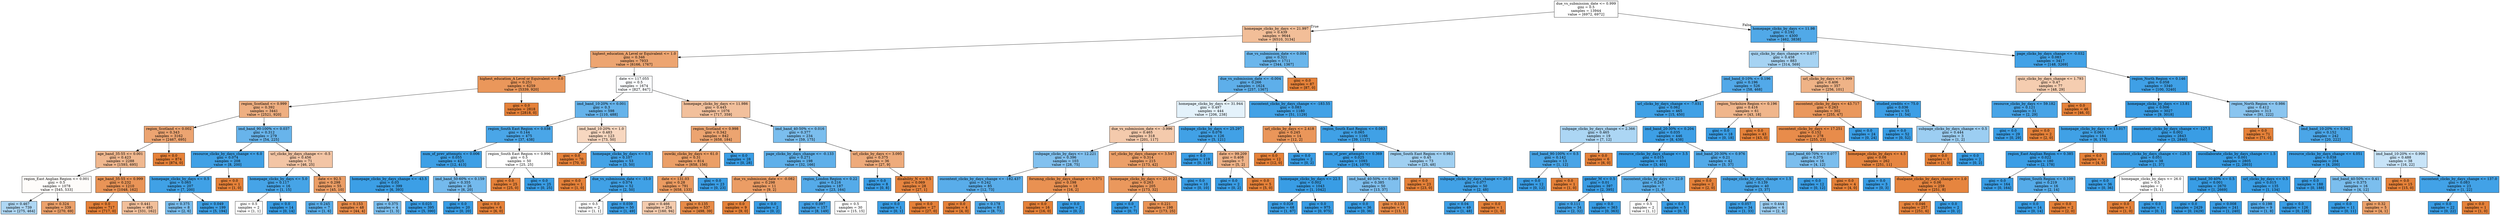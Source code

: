 digraph Tree {
node [shape=box, style="filled", color="black"] ;
0 [label="due_vs_submission_date <= 0.999\ngini = 0.5\nsamples = 13944\nvalue = [6972, 6972]", fillcolor="#e5813900"] ;
1 [label="homepage_clicks_by_days <= 21.997\ngini = 0.439\nsamples = 9644\nvalue = [6510, 3134]", fillcolor="#e5813984"] ;
0 -> 1 [labeldistance=2.5, labelangle=45, headlabel="True"] ;
2 [label="highest_education_A Level or Equivalent <= 1.0\ngini = 0.346\nsamples = 7933\nvalue = [6166, 1767]", fillcolor="#e58139b6"] ;
1 -> 2 ;
3 [label="highest_education_A Level or Equivalent <= 0.0\ngini = 0.251\nsamples = 6259\nvalue = [5339, 920]", fillcolor="#e58139d3"] ;
2 -> 3 ;
4 [label="region_Scotland <= 0.999\ngini = 0.392\nsamples = 3441\nvalue = [2521, 920]", fillcolor="#e58139a2"] ;
3 -> 4 ;
5 [label="region_Scotland <= 0.002\ngini = 0.343\nsamples = 3162\nvalue = [2467, 695]", fillcolor="#e58139b7"] ;
4 -> 5 ;
6 [label="age_band_35-55 <= 0.001\ngini = 0.423\nsamples = 2288\nvalue = [1593, 695]", fillcolor="#e5813990"] ;
5 -> 6 ;
7 [label="region_East Anglian Region <= 0.001\ngini = 0.5\nsamples = 1078\nvalue = [545, 533]", fillcolor="#e5813906"] ;
6 -> 7 ;
8 [label="gini = 0.467\nsamples = 739\nvalue = [275, 464]", fillcolor="#399de568"] ;
7 -> 8 ;
9 [label="gini = 0.324\nsamples = 339\nvalue = [270, 69]", fillcolor="#e58139be"] ;
7 -> 9 ;
10 [label="age_band_35-55 <= 0.999\ngini = 0.232\nsamples = 1210\nvalue = [1048, 162]", fillcolor="#e58139d8"] ;
6 -> 10 ;
11 [label="gini = 0.0\nsamples = 717\nvalue = [717, 0]", fillcolor="#e58139ff"] ;
10 -> 11 ;
12 [label="gini = 0.441\nsamples = 493\nvalue = [331, 162]", fillcolor="#e5813982"] ;
10 -> 12 ;
13 [label="gini = 0.0\nsamples = 874\nvalue = [874, 0]", fillcolor="#e58139ff"] ;
5 -> 13 ;
14 [label="imd_band_90-100% <= 0.037\ngini = 0.312\nsamples = 279\nvalue = [54, 225]", fillcolor="#399de5c2"] ;
4 -> 14 ;
15 [label="resource_clicks_by_days_change <= 6.0\ngini = 0.074\nsamples = 208\nvalue = [8, 200]", fillcolor="#399de5f5"] ;
14 -> 15 ;
16 [label="homepage_clicks_by_days <= 0.5\ngini = 0.065\nsamples = 207\nvalue = [7, 200]", fillcolor="#399de5f6"] ;
15 -> 16 ;
17 [label="gini = 0.375\nsamples = 8\nvalue = [2, 6]", fillcolor="#399de5aa"] ;
16 -> 17 ;
18 [label="gini = 0.049\nsamples = 199\nvalue = [5, 194]", fillcolor="#399de5f8"] ;
16 -> 18 ;
19 [label="gini = 0.0\nsamples = 1\nvalue = [1, 0]", fillcolor="#e58139ff"] ;
15 -> 19 ;
20 [label="url_clicks_by_days_change <= -0.5\ngini = 0.456\nsamples = 71\nvalue = [46, 25]", fillcolor="#e5813974"] ;
14 -> 20 ;
21 [label="homepage_clicks_by_days <= 5.0\ngini = 0.117\nsamples = 16\nvalue = [1, 15]", fillcolor="#399de5ee"] ;
20 -> 21 ;
22 [label="gini = 0.5\nsamples = 2\nvalue = [1, 1]", fillcolor="#e5813900"] ;
21 -> 22 ;
23 [label="gini = 0.0\nsamples = 14\nvalue = [0, 14]", fillcolor="#399de5ff"] ;
21 -> 23 ;
24 [label="date <= 92.5\ngini = 0.298\nsamples = 55\nvalue = [45, 10]", fillcolor="#e58139c6"] ;
20 -> 24 ;
25 [label="gini = 0.245\nsamples = 7\nvalue = [1, 6]", fillcolor="#399de5d4"] ;
24 -> 25 ;
26 [label="gini = 0.153\nsamples = 48\nvalue = [44, 4]", fillcolor="#e58139e8"] ;
24 -> 26 ;
27 [label="gini = 0.0\nsamples = 2818\nvalue = [2818, 0]", fillcolor="#e58139ff"] ;
3 -> 27 ;
28 [label="date <= 117.055\ngini = 0.5\nsamples = 1674\nvalue = [827, 847]", fillcolor="#399de506"] ;
2 -> 28 ;
29 [label="imd_band_10-20% <= 0.001\ngini = 0.3\nsamples = 598\nvalue = [110, 488]", fillcolor="#399de5c6"] ;
28 -> 29 ;
30 [label="region_South East Region <= 0.038\ngini = 0.144\nsamples = 475\nvalue = [37, 438]", fillcolor="#399de5e9"] ;
29 -> 30 ;
31 [label="num_of_prev_attempts <= 0.006\ngini = 0.055\nsamples = 425\nvalue = [12, 413]", fillcolor="#399de5f8"] ;
30 -> 31 ;
32 [label="homepage_clicks_by_days_change <= -43.5\ngini = 0.03\nsamples = 399\nvalue = [6, 393]", fillcolor="#399de5fb"] ;
31 -> 32 ;
33 [label="gini = 0.375\nsamples = 4\nvalue = [1, 3]", fillcolor="#399de5aa"] ;
32 -> 33 ;
34 [label="gini = 0.025\nsamples = 395\nvalue = [5, 390]", fillcolor="#399de5fc"] ;
32 -> 34 ;
35 [label="imd_band_50-60% <= 0.159\ngini = 0.355\nsamples = 26\nvalue = [6, 20]", fillcolor="#399de5b3"] ;
31 -> 35 ;
36 [label="gini = 0.0\nsamples = 20\nvalue = [0, 20]", fillcolor="#399de5ff"] ;
35 -> 36 ;
37 [label="gini = 0.0\nsamples = 6\nvalue = [6, 0]", fillcolor="#e58139ff"] ;
35 -> 37 ;
38 [label="region_South East Region <= 0.996\ngini = 0.5\nsamples = 50\nvalue = [25, 25]", fillcolor="#e5813900"] ;
30 -> 38 ;
39 [label="gini = 0.0\nsamples = 25\nvalue = [25, 0]", fillcolor="#e58139ff"] ;
38 -> 39 ;
40 [label="gini = 0.0\nsamples = 25\nvalue = [0, 25]", fillcolor="#399de5ff"] ;
38 -> 40 ;
41 [label="imd_band_10-20% <= 1.0\ngini = 0.483\nsamples = 123\nvalue = [73, 50]", fillcolor="#e5813950"] ;
29 -> 41 ;
42 [label="gini = 0.0\nsamples = 70\nvalue = [70, 0]", fillcolor="#e58139ff"] ;
41 -> 42 ;
43 [label="homepage_clicks_by_days <= 0.5\ngini = 0.107\nsamples = 53\nvalue = [3, 50]", fillcolor="#399de5f0"] ;
41 -> 43 ;
44 [label="gini = 0.0\nsamples = 1\nvalue = [1, 0]", fillcolor="#e58139ff"] ;
43 -> 44 ;
45 [label="due_vs_submission_date <= -15.0\ngini = 0.074\nsamples = 52\nvalue = [2, 50]", fillcolor="#399de5f5"] ;
43 -> 45 ;
46 [label="gini = 0.5\nsamples = 2\nvalue = [1, 1]", fillcolor="#e5813900"] ;
45 -> 46 ;
47 [label="gini = 0.039\nsamples = 50\nvalue = [1, 49]", fillcolor="#399de5fa"] ;
45 -> 47 ;
48 [label="homepage_clicks_by_days <= 11.986\ngini = 0.445\nsamples = 1076\nvalue = [717, 359]", fillcolor="#e581397f"] ;
28 -> 48 ;
49 [label="region_Scotland <= 0.998\ngini = 0.342\nsamples = 842\nvalue = [658, 184]", fillcolor="#e58139b8"] ;
48 -> 49 ;
50 [label="ouwiki_clicks_by_days <= 61.0\ngini = 0.31\nsamples = 814\nvalue = [658, 156]", fillcolor="#e58139c3"] ;
49 -> 50 ;
51 [label="date <= 131.03\ngini = 0.28\nsamples = 791\nvalue = [658, 133]", fillcolor="#e58139cb"] ;
50 -> 51 ;
52 [label="gini = 0.466\nsamples = 254\nvalue = [160, 94]", fillcolor="#e5813969"] ;
51 -> 52 ;
53 [label="gini = 0.135\nsamples = 537\nvalue = [498, 39]", fillcolor="#e58139eb"] ;
51 -> 53 ;
54 [label="gini = 0.0\nsamples = 23\nvalue = [0, 23]", fillcolor="#399de5ff"] ;
50 -> 54 ;
55 [label="gini = 0.0\nsamples = 28\nvalue = [0, 28]", fillcolor="#399de5ff"] ;
49 -> 55 ;
56 [label="imd_band_40-50% <= 0.016\ngini = 0.377\nsamples = 234\nvalue = [59, 175]", fillcolor="#399de5a9"] ;
48 -> 56 ;
57 [label="page_clicks_by_days_change <= -0.133\ngini = 0.271\nsamples = 198\nvalue = [32, 166]", fillcolor="#399de5ce"] ;
56 -> 57 ;
58 [label="due_vs_submission_date <= -0.082\ngini = 0.298\nsamples = 11\nvalue = [9, 2]", fillcolor="#e58139c6"] ;
57 -> 58 ;
59 [label="gini = 0.0\nsamples = 9\nvalue = [9, 0]", fillcolor="#e58139ff"] ;
58 -> 59 ;
60 [label="gini = 0.0\nsamples = 2\nvalue = [0, 2]", fillcolor="#399de5ff"] ;
58 -> 60 ;
61 [label="region_London Region <= 0.22\ngini = 0.216\nsamples = 187\nvalue = [23, 164]", fillcolor="#399de5db"] ;
57 -> 61 ;
62 [label="gini = 0.097\nsamples = 157\nvalue = [8, 149]", fillcolor="#399de5f1"] ;
61 -> 62 ;
63 [label="gini = 0.5\nsamples = 30\nvalue = [15, 15]", fillcolor="#e5813900"] ;
61 -> 63 ;
64 [label="url_clicks_by_days <= 3.095\ngini = 0.375\nsamples = 36\nvalue = [27, 9]", fillcolor="#e58139aa"] ;
56 -> 64 ;
65 [label="gini = 0.0\nsamples = 8\nvalue = [0, 8]", fillcolor="#399de5ff"] ;
64 -> 65 ;
66 [label="disability_N <= 0.5\ngini = 0.069\nsamples = 28\nvalue = [27, 1]", fillcolor="#e58139f6"] ;
64 -> 66 ;
67 [label="gini = 0.0\nsamples = 1\nvalue = [0, 1]", fillcolor="#399de5ff"] ;
66 -> 67 ;
68 [label="gini = 0.0\nsamples = 27\nvalue = [27, 0]", fillcolor="#e58139ff"] ;
66 -> 68 ;
69 [label="due_vs_submission_date <= 0.004\ngini = 0.321\nsamples = 1711\nvalue = [344, 1367]", fillcolor="#399de5bf"] ;
1 -> 69 ;
70 [label="due_vs_submission_date <= -0.004\ngini = 0.266\nsamples = 1624\nvalue = [257, 1367]", fillcolor="#399de5cf"] ;
69 -> 70 ;
71 [label="homepage_clicks_by_days <= 31.944\ngini = 0.497\nsamples = 444\nvalue = [206, 238]", fillcolor="#399de522"] ;
70 -> 71 ;
72 [label="due_vs_submission_date <= -3.996\ngini = 0.465\nsamples = 318\nvalue = [201, 117]", fillcolor="#e581396b"] ;
71 -> 72 ;
73 [label="subpage_clicks_by_days <= 12.221\ngini = 0.396\nsamples = 103\nvalue = [28, 75]", fillcolor="#399de5a0"] ;
72 -> 73 ;
74 [label="oucontent_clicks_by_days_change <= -182.437\ngini = 0.242\nsamples = 85\nvalue = [12, 73]", fillcolor="#399de5d5"] ;
73 -> 74 ;
75 [label="gini = 0.0\nsamples = 4\nvalue = [4, 0]", fillcolor="#e58139ff"] ;
74 -> 75 ;
76 [label="gini = 0.178\nsamples = 81\nvalue = [8, 73]", fillcolor="#399de5e3"] ;
74 -> 76 ;
77 [label="forumng_clicks_by_days_change <= 0.571\ngini = 0.198\nsamples = 18\nvalue = [16, 2]", fillcolor="#e58139df"] ;
73 -> 77 ;
78 [label="gini = 0.0\nsamples = 16\nvalue = [16, 0]", fillcolor="#e58139ff"] ;
77 -> 78 ;
79 [label="gini = 0.0\nsamples = 2\nvalue = [0, 2]", fillcolor="#399de5ff"] ;
77 -> 79 ;
80 [label="url_clicks_by_days_change <= 3.547\ngini = 0.314\nsamples = 215\nvalue = [173, 42]", fillcolor="#e58139c1"] ;
72 -> 80 ;
81 [label="homepage_clicks_by_days <= 22.012\ngini = 0.263\nsamples = 205\nvalue = [173, 32]", fillcolor="#e58139d0"] ;
80 -> 81 ;
82 [label="gini = 0.0\nsamples = 7\nvalue = [0, 7]", fillcolor="#399de5ff"] ;
81 -> 82 ;
83 [label="gini = 0.221\nsamples = 198\nvalue = [173, 25]", fillcolor="#e58139da"] ;
81 -> 83 ;
84 [label="gini = 0.0\nsamples = 10\nvalue = [0, 10]", fillcolor="#399de5ff"] ;
80 -> 84 ;
85 [label="subpage_clicks_by_days <= 25.297\ngini = 0.076\nsamples = 126\nvalue = [5, 121]", fillcolor="#399de5f4"] ;
71 -> 85 ;
86 [label="gini = 0.0\nsamples = 119\nvalue = [0, 119]", fillcolor="#399de5ff"] ;
85 -> 86 ;
87 [label="date <= 99.209\ngini = 0.408\nsamples = 7\nvalue = [5, 2]", fillcolor="#e5813999"] ;
85 -> 87 ;
88 [label="gini = 0.0\nsamples = 2\nvalue = [0, 2]", fillcolor="#399de5ff"] ;
87 -> 88 ;
89 [label="gini = 0.0\nsamples = 5\nvalue = [5, 0]", fillcolor="#e58139ff"] ;
87 -> 89 ;
90 [label="oucontent_clicks_by_days_change <= -183.55\ngini = 0.083\nsamples = 1180\nvalue = [51, 1129]", fillcolor="#399de5f3"] ;
70 -> 90 ;
91 [label="url_clicks_by_days <= 2.418\ngini = 0.245\nsamples = 14\nvalue = [12, 2]", fillcolor="#e58139d4"] ;
90 -> 91 ;
92 [label="gini = 0.0\nsamples = 12\nvalue = [12, 0]", fillcolor="#e58139ff"] ;
91 -> 92 ;
93 [label="gini = 0.0\nsamples = 2\nvalue = [0, 2]", fillcolor="#399de5ff"] ;
91 -> 93 ;
94 [label="region_South East Region <= 0.083\ngini = 0.065\nsamples = 1166\nvalue = [39, 1127]", fillcolor="#399de5f6"] ;
90 -> 94 ;
95 [label="num_of_prev_attempts <= 0.369\ngini = 0.025\nsamples = 1093\nvalue = [14, 1079]", fillcolor="#399de5fc"] ;
94 -> 95 ;
96 [label="homepage_clicks_by_days <= 22.5\ngini = 0.002\nsamples = 1043\nvalue = [1, 1042]", fillcolor="#399de5ff"] ;
95 -> 96 ;
97 [label="gini = 0.029\nsamples = 68\nvalue = [1, 67]", fillcolor="#399de5fb"] ;
96 -> 97 ;
98 [label="gini = 0.0\nsamples = 975\nvalue = [0, 975]", fillcolor="#399de5ff"] ;
96 -> 98 ;
99 [label="imd_band_40-50% <= 0.369\ngini = 0.385\nsamples = 50\nvalue = [13, 37]", fillcolor="#399de5a5"] ;
95 -> 99 ;
100 [label="gini = 0.0\nsamples = 36\nvalue = [0, 36]", fillcolor="#399de5ff"] ;
99 -> 100 ;
101 [label="gini = 0.133\nsamples = 14\nvalue = [13, 1]", fillcolor="#e58139eb"] ;
99 -> 101 ;
102 [label="region_South East Region <= 0.983\ngini = 0.45\nsamples = 73\nvalue = [25, 48]", fillcolor="#399de57a"] ;
94 -> 102 ;
103 [label="gini = 0.0\nsamples = 23\nvalue = [23, 0]", fillcolor="#e58139ff"] ;
102 -> 103 ;
104 [label="subpage_clicks_by_days_change <= 20.0\ngini = 0.077\nsamples = 50\nvalue = [2, 48]", fillcolor="#399de5f4"] ;
102 -> 104 ;
105 [label="gini = 0.04\nsamples = 49\nvalue = [1, 48]", fillcolor="#399de5fa"] ;
104 -> 105 ;
106 [label="gini = 0.0\nsamples = 1\nvalue = [1, 0]", fillcolor="#e58139ff"] ;
104 -> 106 ;
107 [label="gini = 0.0\nsamples = 87\nvalue = [87, 0]", fillcolor="#e58139ff"] ;
69 -> 107 ;
108 [label="homepage_clicks_by_days <= 11.98\ngini = 0.192\nsamples = 4300\nvalue = [462, 3838]", fillcolor="#399de5e0"] ;
0 -> 108 [labeldistance=2.5, labelangle=-45, headlabel="False"] ;
109 [label="quiz_clicks_by_days_change <= 0.077\ngini = 0.458\nsamples = 883\nvalue = [314, 569]", fillcolor="#399de572"] ;
108 -> 109 ;
110 [label="imd_band_0-10% <= 0.196\ngini = 0.196\nsamples = 526\nvalue = [58, 468]", fillcolor="#399de5df"] ;
109 -> 110 ;
111 [label="url_clicks_by_days_change <= -7.031\ngini = 0.062\nsamples = 465\nvalue = [15, 450]", fillcolor="#399de5f6"] ;
110 -> 111 ;
112 [label="subpage_clicks_by_days_change <= 2.366\ngini = 0.465\nsamples = 19\nvalue = [7, 12]", fillcolor="#399de56a"] ;
111 -> 112 ;
113 [label="imd_band_90-100% <= 0.5\ngini = 0.142\nsamples = 13\nvalue = [1, 12]", fillcolor="#399de5ea"] ;
112 -> 113 ;
114 [label="gini = 0.0\nsamples = 12\nvalue = [0, 12]", fillcolor="#399de5ff"] ;
113 -> 114 ;
115 [label="gini = 0.0\nsamples = 1\nvalue = [1, 0]", fillcolor="#e58139ff"] ;
113 -> 115 ;
116 [label="gini = 0.0\nsamples = 6\nvalue = [6, 0]", fillcolor="#e58139ff"] ;
112 -> 116 ;
117 [label="imd_band_20-30% <= 0.204\ngini = 0.035\nsamples = 446\nvalue = [8, 438]", fillcolor="#399de5fa"] ;
111 -> 117 ;
118 [label="resource_clicks_by_days_change <= 3.5\ngini = 0.015\nsamples = 404\nvalue = [3, 401]", fillcolor="#399de5fd"] ;
117 -> 118 ;
119 [label="gender_M <= 0.5\ngini = 0.01\nsamples = 397\nvalue = [2, 395]", fillcolor="#399de5fe"] ;
118 -> 119 ;
120 [label="gini = 0.111\nsamples = 34\nvalue = [2, 32]", fillcolor="#399de5ef"] ;
119 -> 120 ;
121 [label="gini = 0.0\nsamples = 363\nvalue = [0, 363]", fillcolor="#399de5ff"] ;
119 -> 121 ;
122 [label="oucontent_clicks_by_days <= 22.0\ngini = 0.245\nsamples = 7\nvalue = [1, 6]", fillcolor="#399de5d4"] ;
118 -> 122 ;
123 [label="gini = 0.5\nsamples = 2\nvalue = [1, 1]", fillcolor="#e5813900"] ;
122 -> 123 ;
124 [label="gini = 0.0\nsamples = 5\nvalue = [0, 5]", fillcolor="#399de5ff"] ;
122 -> 124 ;
125 [label="imd_band_20-30% <= 0.976\ngini = 0.21\nsamples = 42\nvalue = [5, 37]", fillcolor="#399de5dd"] ;
117 -> 125 ;
126 [label="gini = 0.0\nsamples = 2\nvalue = [2, 0]", fillcolor="#e58139ff"] ;
125 -> 126 ;
127 [label="subpage_clicks_by_days_change <= 1.5\ngini = 0.139\nsamples = 40\nvalue = [3, 37]", fillcolor="#399de5ea"] ;
125 -> 127 ;
128 [label="gini = 0.057\nsamples = 34\nvalue = [1, 33]", fillcolor="#399de5f7"] ;
127 -> 128 ;
129 [label="gini = 0.444\nsamples = 6\nvalue = [2, 4]", fillcolor="#399de57f"] ;
127 -> 129 ;
130 [label="region_Yorkshire Region <= 0.196\ngini = 0.416\nsamples = 61\nvalue = [43, 18]", fillcolor="#e5813994"] ;
110 -> 130 ;
131 [label="gini = 0.0\nsamples = 18\nvalue = [0, 18]", fillcolor="#399de5ff"] ;
130 -> 131 ;
132 [label="gini = 0.0\nsamples = 43\nvalue = [43, 0]", fillcolor="#e58139ff"] ;
130 -> 132 ;
133 [label="url_clicks_by_days <= 1.999\ngini = 0.406\nsamples = 357\nvalue = [256, 101]", fillcolor="#e581399a"] ;
109 -> 133 ;
134 [label="oucontent_clicks_by_days <= 43.717\ngini = 0.263\nsamples = 302\nvalue = [255, 47]", fillcolor="#e58139d0"] ;
133 -> 134 ;
135 [label="oucontent_clicks_by_days <= 17.251\ngini = 0.152\nsamples = 278\nvalue = [255, 23]", fillcolor="#e58139e8"] ;
134 -> 135 ;
136 [label="imd_band_60-70% <= 0.077\ngini = 0.375\nsamples = 16\nvalue = [4, 12]", fillcolor="#399de5aa"] ;
135 -> 136 ;
137 [label="gini = 0.0\nsamples = 12\nvalue = [0, 12]", fillcolor="#399de5ff"] ;
136 -> 137 ;
138 [label="gini = 0.0\nsamples = 4\nvalue = [4, 0]", fillcolor="#e58139ff"] ;
136 -> 138 ;
139 [label="homepage_clicks_by_days <= 4.5\ngini = 0.08\nsamples = 262\nvalue = [251, 11]", fillcolor="#e58139f4"] ;
135 -> 139 ;
140 [label="gini = 0.0\nsamples = 3\nvalue = [0, 3]", fillcolor="#399de5ff"] ;
139 -> 140 ;
141 [label="dualpane_clicks_by_days_change <= 1.0\ngini = 0.06\nsamples = 259\nvalue = [251, 8]", fillcolor="#e58139f7"] ;
139 -> 141 ;
142 [label="gini = 0.046\nsamples = 257\nvalue = [251, 6]", fillcolor="#e58139f9"] ;
141 -> 142 ;
143 [label="gini = 0.0\nsamples = 2\nvalue = [0, 2]", fillcolor="#399de5ff"] ;
141 -> 143 ;
144 [label="gini = 0.0\nsamples = 24\nvalue = [0, 24]", fillcolor="#399de5ff"] ;
134 -> 144 ;
145 [label="studied_credits <= 75.0\ngini = 0.036\nsamples = 55\nvalue = [1, 54]", fillcolor="#399de5fa"] ;
133 -> 145 ;
146 [label="gini = 0.0\nsamples = 52\nvalue = [0, 52]", fillcolor="#399de5ff"] ;
145 -> 146 ;
147 [label="subpage_clicks_by_days_change <= 0.5\ngini = 0.444\nsamples = 3\nvalue = [1, 2]", fillcolor="#399de57f"] ;
145 -> 147 ;
148 [label="gini = 0.0\nsamples = 1\nvalue = [1, 0]", fillcolor="#e58139ff"] ;
147 -> 148 ;
149 [label="gini = 0.0\nsamples = 2\nvalue = [0, 2]", fillcolor="#399de5ff"] ;
147 -> 149 ;
150 [label="page_clicks_by_days_change <= -0.032\ngini = 0.083\nsamples = 3417\nvalue = [148, 3269]", fillcolor="#399de5f3"] ;
108 -> 150 ;
151 [label="quiz_clicks_by_days_change <= 1.793\ngini = 0.47\nsamples = 77\nvalue = [48, 29]", fillcolor="#e5813965"] ;
150 -> 151 ;
152 [label="resource_clicks_by_days <= 59.182\ngini = 0.121\nsamples = 31\nvalue = [2, 29]", fillcolor="#399de5ed"] ;
151 -> 152 ;
153 [label="gini = 0.0\nsamples = 29\nvalue = [0, 29]", fillcolor="#399de5ff"] ;
152 -> 153 ;
154 [label="gini = 0.0\nsamples = 2\nvalue = [2, 0]", fillcolor="#e58139ff"] ;
152 -> 154 ;
155 [label="gini = 0.0\nsamples = 46\nvalue = [46, 0]", fillcolor="#e58139ff"] ;
151 -> 155 ;
156 [label="region_North Region <= 0.146\ngini = 0.058\nsamples = 3340\nvalue = [100, 3240]", fillcolor="#399de5f7"] ;
150 -> 156 ;
157 [label="homepage_clicks_by_days <= 13.81\ngini = 0.006\nsamples = 3027\nvalue = [9, 3018]", fillcolor="#399de5fe"] ;
156 -> 157 ;
158 [label="homepage_clicks_by_days <= 13.017\ngini = 0.063\nsamples = 184\nvalue = [6, 178]", fillcolor="#399de5f6"] ;
157 -> 158 ;
159 [label="region_East Anglian Region <= 0.385\ngini = 0.022\nsamples = 180\nvalue = [2, 178]", fillcolor="#399de5fc"] ;
158 -> 159 ;
160 [label="gini = 0.0\nsamples = 164\nvalue = [0, 164]", fillcolor="#399de5ff"] ;
159 -> 160 ;
161 [label="region_South Region <= 0.109\ngini = 0.219\nsamples = 16\nvalue = [2, 14]", fillcolor="#399de5db"] ;
159 -> 161 ;
162 [label="gini = 0.0\nsamples = 14\nvalue = [0, 14]", fillcolor="#399de5ff"] ;
161 -> 162 ;
163 [label="gini = 0.0\nsamples = 2\nvalue = [2, 0]", fillcolor="#e58139ff"] ;
161 -> 163 ;
164 [label="gini = 0.0\nsamples = 4\nvalue = [4, 0]", fillcolor="#e58139ff"] ;
158 -> 164 ;
165 [label="oucontent_clicks_by_days_change <= -127.5\ngini = 0.002\nsamples = 2843\nvalue = [3, 2840]", fillcolor="#399de5ff"] ;
157 -> 165 ;
166 [label="oucontent_clicks_by_days_change <= -128.5\ngini = 0.051\nsamples = 38\nvalue = [1, 37]", fillcolor="#399de5f8"] ;
165 -> 166 ;
167 [label="gini = 0.0\nsamples = 36\nvalue = [0, 36]", fillcolor="#399de5ff"] ;
166 -> 167 ;
168 [label="homepage_clicks_by_days <= 26.0\ngini = 0.5\nsamples = 2\nvalue = [1, 1]", fillcolor="#e5813900"] ;
166 -> 168 ;
169 [label="gini = 0.0\nsamples = 1\nvalue = [1, 0]", fillcolor="#e58139ff"] ;
168 -> 169 ;
170 [label="gini = 0.0\nsamples = 1\nvalue = [0, 1]", fillcolor="#399de5ff"] ;
168 -> 170 ;
171 [label="oucollaborate_clicks_by_days_change <= 1.5\ngini = 0.001\nsamples = 2805\nvalue = [2, 2803]", fillcolor="#399de5ff"] ;
165 -> 171 ;
172 [label="imd_band_30-40% <= 0.5\ngini = 0.001\nsamples = 2670\nvalue = [1, 2669]", fillcolor="#399de5ff"] ;
171 -> 172 ;
173 [label="gini = 0.0\nsamples = 2429\nvalue = [0, 2429]", fillcolor="#399de5ff"] ;
172 -> 173 ;
174 [label="gini = 0.008\nsamples = 241\nvalue = [1, 240]", fillcolor="#399de5fe"] ;
172 -> 174 ;
175 [label="url_clicks_by_days <= 0.5\ngini = 0.015\nsamples = 135\nvalue = [1, 134]", fillcolor="#399de5fd"] ;
171 -> 175 ;
176 [label="gini = 0.198\nsamples = 9\nvalue = [1, 8]", fillcolor="#399de5df"] ;
175 -> 176 ;
177 [label="gini = 0.0\nsamples = 126\nvalue = [0, 126]", fillcolor="#399de5ff"] ;
175 -> 177 ;
178 [label="region_North Region <= 0.986\ngini = 0.412\nsamples = 313\nvalue = [91, 222]", fillcolor="#399de596"] ;
156 -> 178 ;
179 [label="gini = 0.0\nsamples = 71\nvalue = [71, 0]", fillcolor="#e58139ff"] ;
178 -> 179 ;
180 [label="imd_band_10-20% <= 0.042\ngini = 0.152\nsamples = 242\nvalue = [20, 222]", fillcolor="#399de5e8"] ;
178 -> 180 ;
181 [label="resource_clicks_by_days_change <= 4.051\ngini = 0.038\nsamples = 204\nvalue = [4, 200]", fillcolor="#399de5fa"] ;
180 -> 181 ;
182 [label="gini = 0.0\nsamples = 188\nvalue = [0, 188]", fillcolor="#399de5ff"] ;
181 -> 182 ;
183 [label="imd_band_40-50% <= 0.41\ngini = 0.375\nsamples = 16\nvalue = [4, 12]", fillcolor="#399de5aa"] ;
181 -> 183 ;
184 [label="gini = 0.0\nsamples = 11\nvalue = [0, 11]", fillcolor="#399de5ff"] ;
183 -> 184 ;
185 [label="gini = 0.32\nsamples = 5\nvalue = [4, 1]", fillcolor="#e58139bf"] ;
183 -> 185 ;
186 [label="imd_band_10-20% <= 0.996\ngini = 0.488\nsamples = 38\nvalue = [16, 22]", fillcolor="#399de546"] ;
180 -> 186 ;
187 [label="gini = 0.0\nsamples = 15\nvalue = [15, 0]", fillcolor="#e58139ff"] ;
186 -> 187 ;
188 [label="oucontent_clicks_by_days_change <= 137.0\ngini = 0.083\nsamples = 23\nvalue = [1, 22]", fillcolor="#399de5f3"] ;
186 -> 188 ;
189 [label="gini = 0.0\nsamples = 22\nvalue = [0, 22]", fillcolor="#399de5ff"] ;
188 -> 189 ;
190 [label="gini = 0.0\nsamples = 1\nvalue = [1, 0]", fillcolor="#e58139ff"] ;
188 -> 190 ;
}